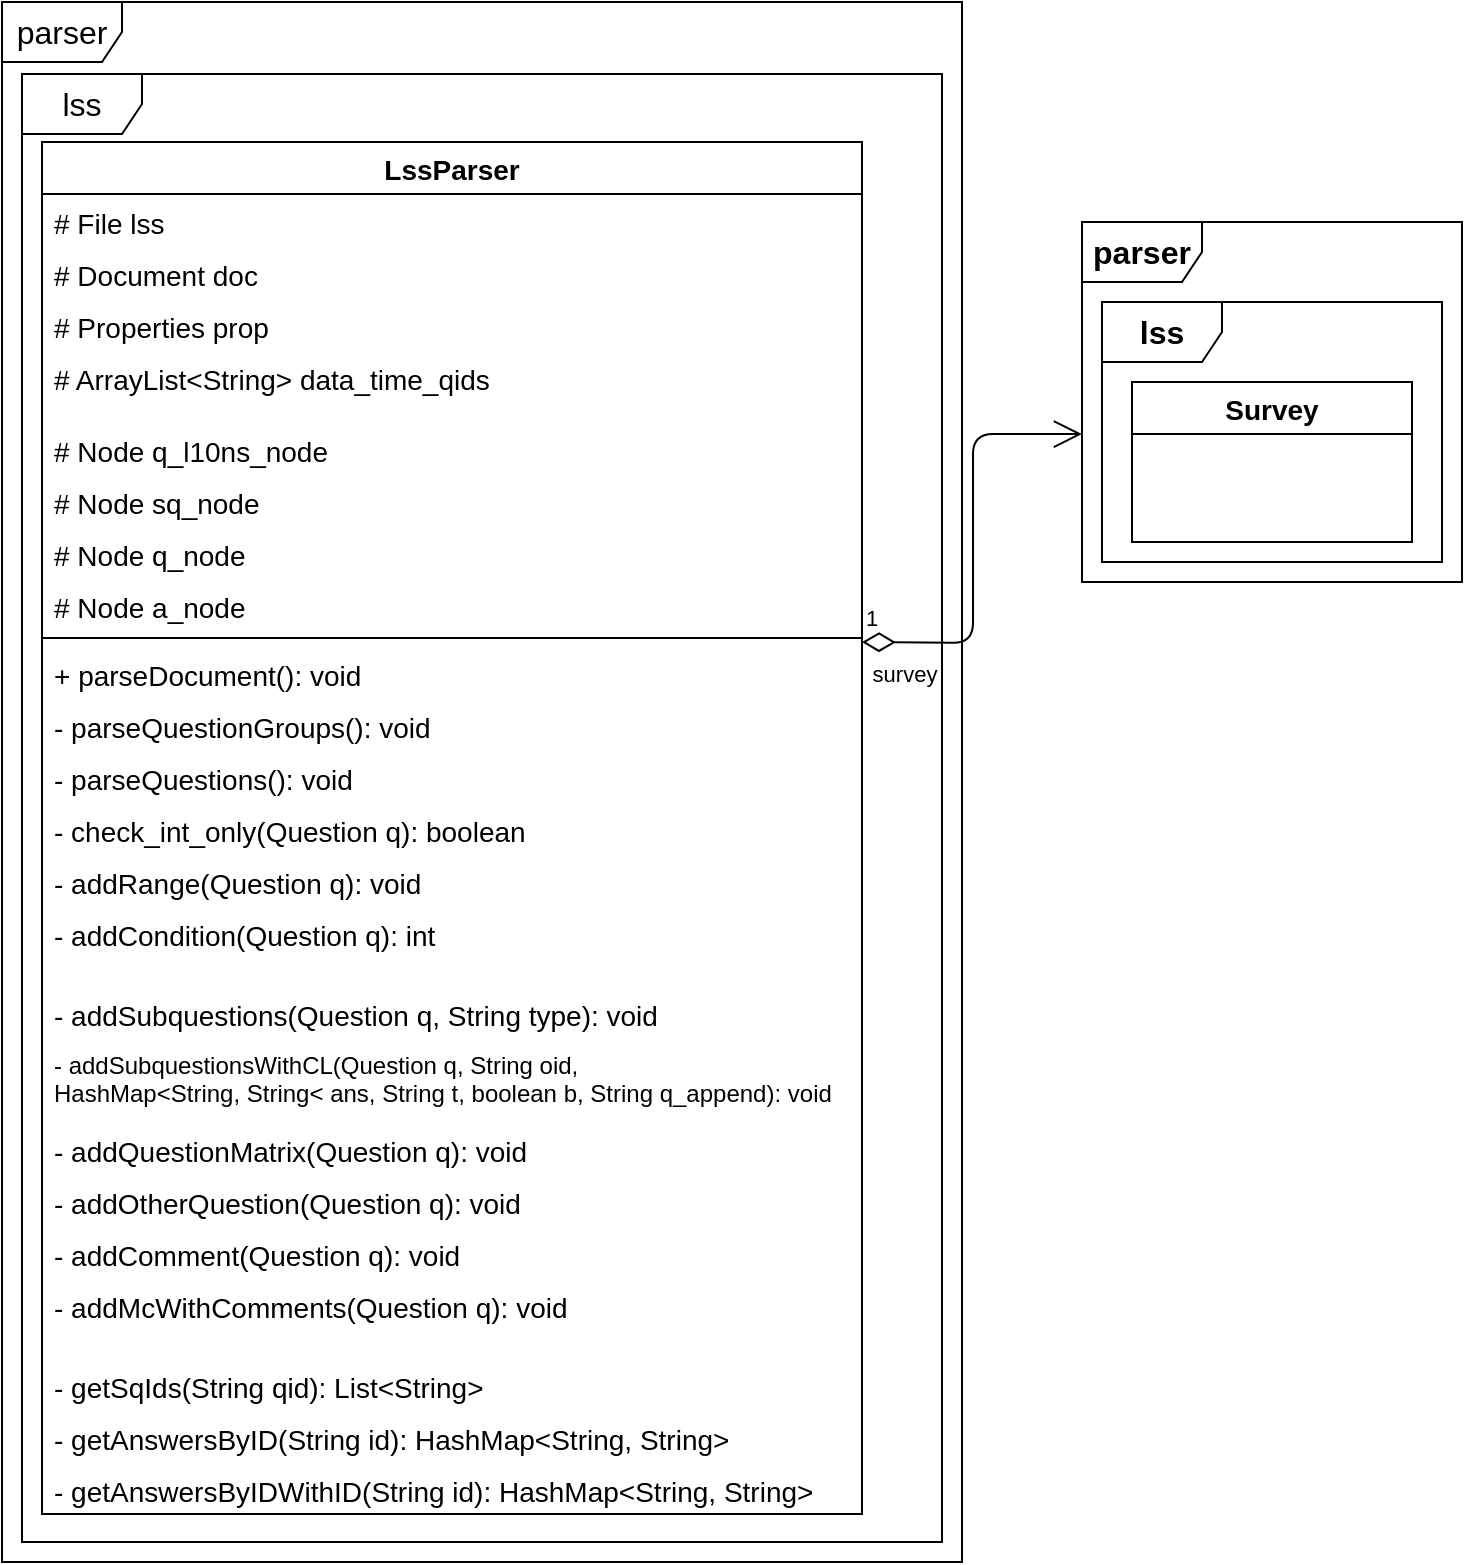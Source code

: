 <mxfile version="14.6.13" type="device"><diagram id="7FodTbNMNTRjqqqhAtba" name="Page-1"><mxGraphModel dx="514" dy="953" grid="1" gridSize="10" guides="1" tooltips="1" connect="1" arrows="1" fold="1" page="1" pageScale="1" pageWidth="850" pageHeight="1100" math="0" shadow="0"><root><mxCell id="0"/><mxCell id="1" parent="0"/><mxCell id="H4XxKbk2900Dpe3Y-aNL-30" value="parser" style="shape=umlFrame;whiteSpace=wrap;html=1;fontSize=16;" parent="1" vertex="1"><mxGeometry x="170" y="370" width="480" height="780" as="geometry"/></mxCell><mxCell id="H4XxKbk2900Dpe3Y-aNL-1" value="LssParser" style="swimlane;fontStyle=1;childLayout=stackLayout;horizontal=1;startSize=26;fillColor=none;horizontalStack=0;resizeParent=1;resizeParentMax=0;resizeLast=0;collapsible=1;marginBottom=0;fontSize=14;" parent="1" vertex="1"><mxGeometry x="190" y="440" width="410" height="686" as="geometry"/></mxCell><mxCell id="H4XxKbk2900Dpe3Y-aNL-2" value="# File lss" style="text;strokeColor=none;fillColor=none;align=left;verticalAlign=top;spacingLeft=4;spacingRight=4;overflow=hidden;rotatable=0;points=[[0,0.5],[1,0.5]];portConstraint=eastwest;fontSize=14;" parent="H4XxKbk2900Dpe3Y-aNL-1" vertex="1"><mxGeometry y="26" width="410" height="26" as="geometry"/></mxCell><mxCell id="H4XxKbk2900Dpe3Y-aNL-3" value="# Document doc" style="text;strokeColor=none;fillColor=none;align=left;verticalAlign=top;spacingLeft=4;spacingRight=4;overflow=hidden;rotatable=0;points=[[0,0.5],[1,0.5]];portConstraint=eastwest;fontSize=14;" parent="H4XxKbk2900Dpe3Y-aNL-1" vertex="1"><mxGeometry y="52" width="410" height="26" as="geometry"/></mxCell><mxCell id="H4XxKbk2900Dpe3Y-aNL-4" value="# Properties prop" style="text;strokeColor=none;fillColor=none;align=left;verticalAlign=top;spacingLeft=4;spacingRight=4;overflow=hidden;rotatable=0;points=[[0,0.5],[1,0.5]];portConstraint=eastwest;fontSize=14;" parent="H4XxKbk2900Dpe3Y-aNL-1" vertex="1"><mxGeometry y="78" width="410" height="26" as="geometry"/></mxCell><mxCell id="H4XxKbk2900Dpe3Y-aNL-5" value="# ArrayList&lt;String&gt; data_time_qids" style="text;strokeColor=none;fillColor=none;align=left;verticalAlign=top;spacingLeft=4;spacingRight=4;overflow=hidden;rotatable=0;points=[[0,0.5],[1,0.5]];portConstraint=eastwest;fontSize=14;" parent="H4XxKbk2900Dpe3Y-aNL-1" vertex="1"><mxGeometry y="104" width="410" height="22" as="geometry"/></mxCell><mxCell id="H4XxKbk2900Dpe3Y-aNL-6" value="" style="text;strokeColor=none;fillColor=none;align=left;verticalAlign=middle;spacingTop=-1;spacingLeft=4;spacingRight=4;rotatable=0;labelPosition=right;points=[];portConstraint=eastwest;" parent="H4XxKbk2900Dpe3Y-aNL-1" vertex="1"><mxGeometry y="126" width="410" height="14" as="geometry"/></mxCell><mxCell id="H4XxKbk2900Dpe3Y-aNL-7" value="# Node q_l10ns_node" style="text;strokeColor=none;fillColor=none;align=left;verticalAlign=top;spacingLeft=4;spacingRight=4;overflow=hidden;rotatable=0;points=[[0,0.5],[1,0.5]];portConstraint=eastwest;fontSize=14;" parent="H4XxKbk2900Dpe3Y-aNL-1" vertex="1"><mxGeometry y="140" width="410" height="26" as="geometry"/></mxCell><mxCell id="H4XxKbk2900Dpe3Y-aNL-8" value="# Node sq_node" style="text;strokeColor=none;fillColor=none;align=left;verticalAlign=top;spacingLeft=4;spacingRight=4;overflow=hidden;rotatable=0;points=[[0,0.5],[1,0.5]];portConstraint=eastwest;fontSize=14;" parent="H4XxKbk2900Dpe3Y-aNL-1" vertex="1"><mxGeometry y="166" width="410" height="26" as="geometry"/></mxCell><mxCell id="H4XxKbk2900Dpe3Y-aNL-9" value="# Node q_node" style="text;strokeColor=none;fillColor=none;align=left;verticalAlign=top;spacingLeft=4;spacingRight=4;overflow=hidden;rotatable=0;points=[[0,0.5],[1,0.5]];portConstraint=eastwest;fontSize=14;" parent="H4XxKbk2900Dpe3Y-aNL-1" vertex="1"><mxGeometry y="192" width="410" height="26" as="geometry"/></mxCell><mxCell id="H4XxKbk2900Dpe3Y-aNL-10" value="# Node a_node" style="text;strokeColor=none;fillColor=none;align=left;verticalAlign=top;spacingLeft=4;spacingRight=4;overflow=hidden;rotatable=0;points=[[0,0.5],[1,0.5]];portConstraint=eastwest;fontSize=14;" parent="H4XxKbk2900Dpe3Y-aNL-1" vertex="1"><mxGeometry y="218" width="410" height="26" as="geometry"/></mxCell><mxCell id="H4XxKbk2900Dpe3Y-aNL-11" value="" style="line;strokeWidth=1;fillColor=none;align=left;verticalAlign=middle;spacingTop=-1;spacingLeft=3;spacingRight=3;rotatable=0;labelPosition=right;points=[];portConstraint=eastwest;" parent="H4XxKbk2900Dpe3Y-aNL-1" vertex="1"><mxGeometry y="244" width="410" height="8" as="geometry"/></mxCell><mxCell id="H4XxKbk2900Dpe3Y-aNL-12" value="+ parseDocument(): void" style="text;strokeColor=none;fillColor=none;align=left;verticalAlign=top;spacingLeft=4;spacingRight=4;overflow=hidden;rotatable=0;points=[[0,0.5],[1,0.5]];portConstraint=eastwest;fontSize=14;" parent="H4XxKbk2900Dpe3Y-aNL-1" vertex="1"><mxGeometry y="252" width="410" height="26" as="geometry"/></mxCell><mxCell id="H4XxKbk2900Dpe3Y-aNL-13" value="- parseQuestionGroups(): void" style="text;strokeColor=none;fillColor=none;align=left;verticalAlign=top;spacingLeft=4;spacingRight=4;overflow=hidden;rotatable=0;points=[[0,0.5],[1,0.5]];portConstraint=eastwest;fontSize=14;" parent="H4XxKbk2900Dpe3Y-aNL-1" vertex="1"><mxGeometry y="278" width="410" height="26" as="geometry"/></mxCell><mxCell id="H4XxKbk2900Dpe3Y-aNL-14" value="- parseQuestions(): void" style="text;strokeColor=none;fillColor=none;align=left;verticalAlign=top;spacingLeft=4;spacingRight=4;overflow=hidden;rotatable=0;points=[[0,0.5],[1,0.5]];portConstraint=eastwest;fontSize=14;" parent="H4XxKbk2900Dpe3Y-aNL-1" vertex="1"><mxGeometry y="304" width="410" height="26" as="geometry"/></mxCell><mxCell id="H4XxKbk2900Dpe3Y-aNL-15" value="- check_int_only(Question q): boolean" style="text;strokeColor=none;fillColor=none;align=left;verticalAlign=top;spacingLeft=4;spacingRight=4;overflow=hidden;rotatable=0;points=[[0,0.5],[1,0.5]];portConstraint=eastwest;fontSize=14;" parent="H4XxKbk2900Dpe3Y-aNL-1" vertex="1"><mxGeometry y="330" width="410" height="26" as="geometry"/></mxCell><mxCell id="H4XxKbk2900Dpe3Y-aNL-16" value="- addRange(Question q): void" style="text;strokeColor=none;fillColor=none;align=left;verticalAlign=top;spacingLeft=4;spacingRight=4;overflow=hidden;rotatable=0;points=[[0,0.5],[1,0.5]];portConstraint=eastwest;fontSize=14;" parent="H4XxKbk2900Dpe3Y-aNL-1" vertex="1"><mxGeometry y="356" width="410" height="26" as="geometry"/></mxCell><mxCell id="H4XxKbk2900Dpe3Y-aNL-17" value="- addCondition(Question q): int" style="text;strokeColor=none;fillColor=none;align=left;verticalAlign=top;spacingLeft=4;spacingRight=4;overflow=hidden;rotatable=0;points=[[0,0.5],[1,0.5]];portConstraint=eastwest;fontSize=14;" parent="H4XxKbk2900Dpe3Y-aNL-1" vertex="1"><mxGeometry y="382" width="410" height="26" as="geometry"/></mxCell><mxCell id="H4XxKbk2900Dpe3Y-aNL-18" value="" style="text;strokeColor=none;fillColor=none;align=left;verticalAlign=middle;spacingTop=-1;spacingLeft=4;spacingRight=4;rotatable=0;labelPosition=right;points=[];portConstraint=eastwest;" parent="H4XxKbk2900Dpe3Y-aNL-1" vertex="1"><mxGeometry y="408" width="410" height="14" as="geometry"/></mxCell><mxCell id="H4XxKbk2900Dpe3Y-aNL-19" value="- addSubquestions(Question q, String type): void" style="text;strokeColor=none;fillColor=none;align=left;verticalAlign=top;spacingLeft=4;spacingRight=4;overflow=hidden;rotatable=0;points=[[0,0.5],[1,0.5]];portConstraint=eastwest;fontSize=14;" parent="H4XxKbk2900Dpe3Y-aNL-1" vertex="1"><mxGeometry y="422" width="410" height="26" as="geometry"/></mxCell><mxCell id="H4XxKbk2900Dpe3Y-aNL-20" value="- addSubquestionsWithCL(Question q, String oid, &#10;HashMap&lt;String, String&lt; ans, String t, boolean b, String q_append): void" style="text;strokeColor=none;fillColor=none;align=left;verticalAlign=top;spacingLeft=4;spacingRight=4;overflow=hidden;rotatable=0;points=[[0,0.5],[1,0.5]];portConstraint=eastwest;" parent="H4XxKbk2900Dpe3Y-aNL-1" vertex="1"><mxGeometry y="448" width="410" height="42" as="geometry"/></mxCell><mxCell id="H4XxKbk2900Dpe3Y-aNL-21" value="- addQuestionMatrix(Question q): void" style="text;strokeColor=none;fillColor=none;align=left;verticalAlign=top;spacingLeft=4;spacingRight=4;overflow=hidden;rotatable=0;points=[[0,0.5],[1,0.5]];portConstraint=eastwest;fontSize=14;" parent="H4XxKbk2900Dpe3Y-aNL-1" vertex="1"><mxGeometry y="490" width="410" height="26" as="geometry"/></mxCell><mxCell id="H4XxKbk2900Dpe3Y-aNL-22" value="- addOtherQuestion(Question q): void" style="text;strokeColor=none;fillColor=none;align=left;verticalAlign=top;spacingLeft=4;spacingRight=4;overflow=hidden;rotatable=0;points=[[0,0.5],[1,0.5]];portConstraint=eastwest;fontSize=14;" parent="H4XxKbk2900Dpe3Y-aNL-1" vertex="1"><mxGeometry y="516" width="410" height="26" as="geometry"/></mxCell><mxCell id="H4XxKbk2900Dpe3Y-aNL-23" value="- addComment(Question q): void" style="text;strokeColor=none;fillColor=none;align=left;verticalAlign=top;spacingLeft=4;spacingRight=4;overflow=hidden;rotatable=0;points=[[0,0.5],[1,0.5]];portConstraint=eastwest;fontSize=14;" parent="H4XxKbk2900Dpe3Y-aNL-1" vertex="1"><mxGeometry y="542" width="410" height="26" as="geometry"/></mxCell><mxCell id="H4XxKbk2900Dpe3Y-aNL-24" value="- addMcWithComments(Question q): void" style="text;strokeColor=none;fillColor=none;align=left;verticalAlign=top;spacingLeft=4;spacingRight=4;overflow=hidden;rotatable=0;points=[[0,0.5],[1,0.5]];portConstraint=eastwest;fontSize=14;" parent="H4XxKbk2900Dpe3Y-aNL-1" vertex="1"><mxGeometry y="568" width="410" height="26" as="geometry"/></mxCell><mxCell id="H4XxKbk2900Dpe3Y-aNL-25" value="" style="text;strokeColor=none;fillColor=none;align=left;verticalAlign=middle;spacingTop=-1;spacingLeft=4;spacingRight=4;rotatable=0;labelPosition=right;points=[];portConstraint=eastwest;" parent="H4XxKbk2900Dpe3Y-aNL-1" vertex="1"><mxGeometry y="594" width="410" height="14" as="geometry"/></mxCell><mxCell id="H4XxKbk2900Dpe3Y-aNL-26" value="- getSqIds(String qid): List&lt;String&gt;" style="text;strokeColor=none;fillColor=none;align=left;verticalAlign=top;spacingLeft=4;spacingRight=4;overflow=hidden;rotatable=0;points=[[0,0.5],[1,0.5]];portConstraint=eastwest;fontSize=14;" parent="H4XxKbk2900Dpe3Y-aNL-1" vertex="1"><mxGeometry y="608" width="410" height="26" as="geometry"/></mxCell><mxCell id="H4XxKbk2900Dpe3Y-aNL-27" value="- getAnswersByID(String id): HashMap&lt;String, String&gt;" style="text;strokeColor=none;fillColor=none;align=left;verticalAlign=top;spacingLeft=4;spacingRight=4;overflow=hidden;rotatable=0;points=[[0,0.5],[1,0.5]];portConstraint=eastwest;fontSize=14;" parent="H4XxKbk2900Dpe3Y-aNL-1" vertex="1"><mxGeometry y="634" width="410" height="26" as="geometry"/></mxCell><mxCell id="H4XxKbk2900Dpe3Y-aNL-28" value="- getAnswersByIDWithID(String id): HashMap&lt;String, String&gt;" style="text;strokeColor=none;fillColor=none;align=left;verticalAlign=top;spacingLeft=4;spacingRight=4;overflow=hidden;rotatable=0;points=[[0,0.5],[1,0.5]];portConstraint=eastwest;fontSize=14;" parent="H4XxKbk2900Dpe3Y-aNL-1" vertex="1"><mxGeometry y="660" width="410" height="26" as="geometry"/></mxCell><mxCell id="H4XxKbk2900Dpe3Y-aNL-29" value="lss" style="shape=umlFrame;whiteSpace=wrap;html=1;fontSize=16;" parent="1" vertex="1"><mxGeometry x="180" y="406" width="460" height="734" as="geometry"/></mxCell><mxCell id="EMb_BsF9Ziyqz6p16Dwn-1" value="&lt;b&gt;&lt;font style=&quot;font-size: 16px&quot;&gt;parser&lt;/font&gt;&lt;/b&gt;" style="shape=umlFrame;whiteSpace=wrap;html=1;" vertex="1" parent="1"><mxGeometry x="710" y="480" width="190" height="180" as="geometry"/></mxCell><mxCell id="EMb_BsF9Ziyqz6p16Dwn-2" value="&lt;b&gt;&lt;font style=&quot;font-size: 16px&quot;&gt;lss&lt;/font&gt;&lt;/b&gt;" style="shape=umlFrame;whiteSpace=wrap;html=1;" vertex="1" parent="1"><mxGeometry x="720" y="520" width="170" height="130" as="geometry"/></mxCell><mxCell id="EMb_BsF9Ziyqz6p16Dwn-3" value="Survey" style="swimlane;fontStyle=1;childLayout=stackLayout;horizontal=1;startSize=26;fillColor=none;horizontalStack=0;resizeParent=1;resizeParentMax=0;resizeLast=0;collapsible=1;marginBottom=0;fontSize=14;" vertex="1" parent="1"><mxGeometry x="735" y="560" width="140" height="80" as="geometry"/></mxCell><mxCell id="EMb_BsF9Ziyqz6p16Dwn-4" value="" style="text;strokeColor=none;fillColor=none;align=left;verticalAlign=middle;spacingTop=-1;spacingLeft=4;spacingRight=4;rotatable=0;labelPosition=right;points=[];portConstraint=eastwest;" vertex="1" parent="EMb_BsF9Ziyqz6p16Dwn-3"><mxGeometry y="26" width="140" height="54" as="geometry"/></mxCell><mxCell id="EMb_BsF9Ziyqz6p16Dwn-6" value="1" style="endArrow=open;html=1;endSize=12;startArrow=diamondThin;startSize=14;startFill=0;edgeStyle=orthogonalEdgeStyle;align=left;verticalAlign=bottom;entryX=0;entryY=0.589;entryDx=0;entryDy=0;entryPerimeter=0;" edge="1" parent="1" target="EMb_BsF9Ziyqz6p16Dwn-1"><mxGeometry x="-1" y="3" relative="1" as="geometry"><mxPoint x="600" y="690" as="sourcePoint"/><mxPoint x="760" y="690" as="targetPoint"/></mxGeometry></mxCell><mxCell id="EMb_BsF9Ziyqz6p16Dwn-7" value="survey" style="edgeLabel;html=1;align=center;verticalAlign=middle;resizable=0;points=[];" vertex="1" connectable="0" parent="EMb_BsF9Ziyqz6p16Dwn-6"><mxGeometry x="-0.305" y="2" relative="1" as="geometry"><mxPoint x="-33" y="34" as="offset"/></mxGeometry></mxCell></root></mxGraphModel></diagram></mxfile>